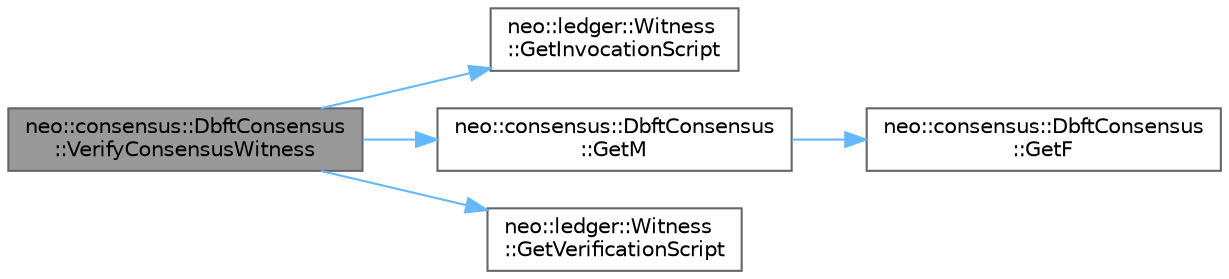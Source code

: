 digraph "neo::consensus::DbftConsensus::VerifyConsensusWitness"
{
 // LATEX_PDF_SIZE
  bgcolor="transparent";
  edge [fontname=Helvetica,fontsize=10,labelfontname=Helvetica,labelfontsize=10];
  node [fontname=Helvetica,fontsize=10,shape=box,height=0.2,width=0.4];
  rankdir="LR";
  Node1 [id="Node000001",label="neo::consensus::DbftConsensus\l::VerifyConsensusWitness",height=0.2,width=0.4,color="gray40", fillcolor="grey60", style="filled", fontcolor="black",tooltip="Verify consensus witness signatures."];
  Node1 -> Node2 [id="edge1_Node000001_Node000002",color="steelblue1",style="solid",tooltip=" "];
  Node2 [id="Node000002",label="neo::ledger::Witness\l::GetInvocationScript",height=0.2,width=0.4,color="grey40", fillcolor="white", style="filled",URL="$classneo_1_1ledger_1_1_witness.html#a3dc2fcb75e37d27b2d4a670b1625eefc",tooltip="Gets the invocation script."];
  Node1 -> Node3 [id="edge2_Node000001_Node000003",color="steelblue1",style="solid",tooltip=" "];
  Node3 [id="Node000003",label="neo::consensus::DbftConsensus\l::GetM",height=0.2,width=0.4,color="grey40", fillcolor="white", style="filled",URL="$classneo_1_1consensus_1_1_dbft_consensus.html#ac2c18f47284b7c4c1a8544ad14b4cc76",tooltip="Calculate M value (minimum required signatures)"];
  Node3 -> Node4 [id="edge3_Node000003_Node000004",color="steelblue1",style="solid",tooltip=" "];
  Node4 [id="Node000004",label="neo::consensus::DbftConsensus\l::GetF",height=0.2,width=0.4,color="grey40", fillcolor="white", style="filled",URL="$classneo_1_1consensus_1_1_dbft_consensus.html#a4f43c89d084c5527e10f0b43aa5eb9e8",tooltip="Calculate f value (maximum Byzantine nodes)"];
  Node1 -> Node5 [id="edge4_Node000001_Node000005",color="steelblue1",style="solid",tooltip=" "];
  Node5 [id="Node000005",label="neo::ledger::Witness\l::GetVerificationScript",height=0.2,width=0.4,color="grey40", fillcolor="white", style="filled",URL="$classneo_1_1ledger_1_1_witness.html#a412d57ef4501b6f67dd1b126c3d1aafa",tooltip="Gets the verification script."];
}
